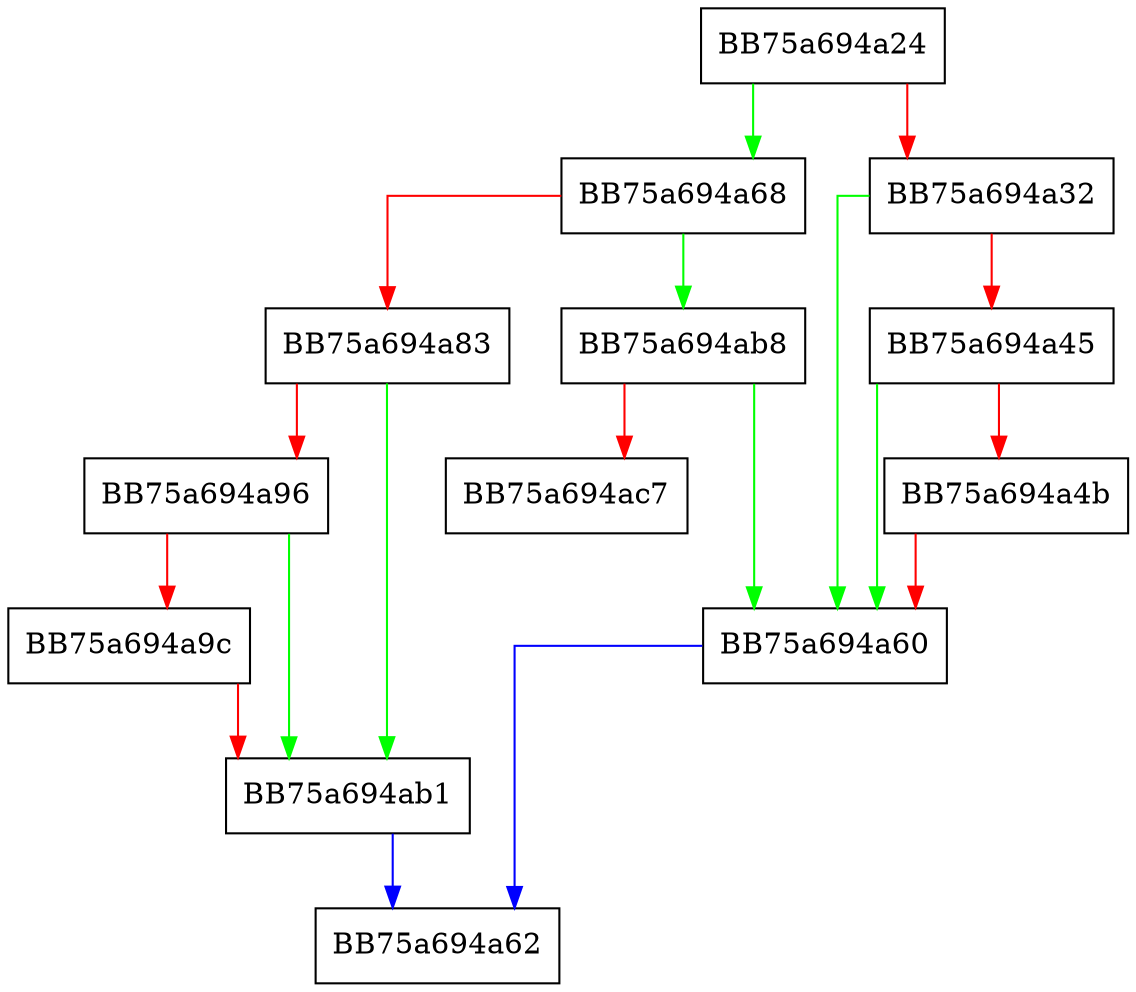 digraph AddModuleInfo {
  node [shape="box"];
  graph [splines=ortho];
  BB75a694a24 -> BB75a694a68 [color="green"];
  BB75a694a24 -> BB75a694a32 [color="red"];
  BB75a694a32 -> BB75a694a60 [color="green"];
  BB75a694a32 -> BB75a694a45 [color="red"];
  BB75a694a45 -> BB75a694a60 [color="green"];
  BB75a694a45 -> BB75a694a4b [color="red"];
  BB75a694a4b -> BB75a694a60 [color="red"];
  BB75a694a60 -> BB75a694a62 [color="blue"];
  BB75a694a68 -> BB75a694ab8 [color="green"];
  BB75a694a68 -> BB75a694a83 [color="red"];
  BB75a694a83 -> BB75a694ab1 [color="green"];
  BB75a694a83 -> BB75a694a96 [color="red"];
  BB75a694a96 -> BB75a694ab1 [color="green"];
  BB75a694a96 -> BB75a694a9c [color="red"];
  BB75a694a9c -> BB75a694ab1 [color="red"];
  BB75a694ab1 -> BB75a694a62 [color="blue"];
  BB75a694ab8 -> BB75a694a60 [color="green"];
  BB75a694ab8 -> BB75a694ac7 [color="red"];
}